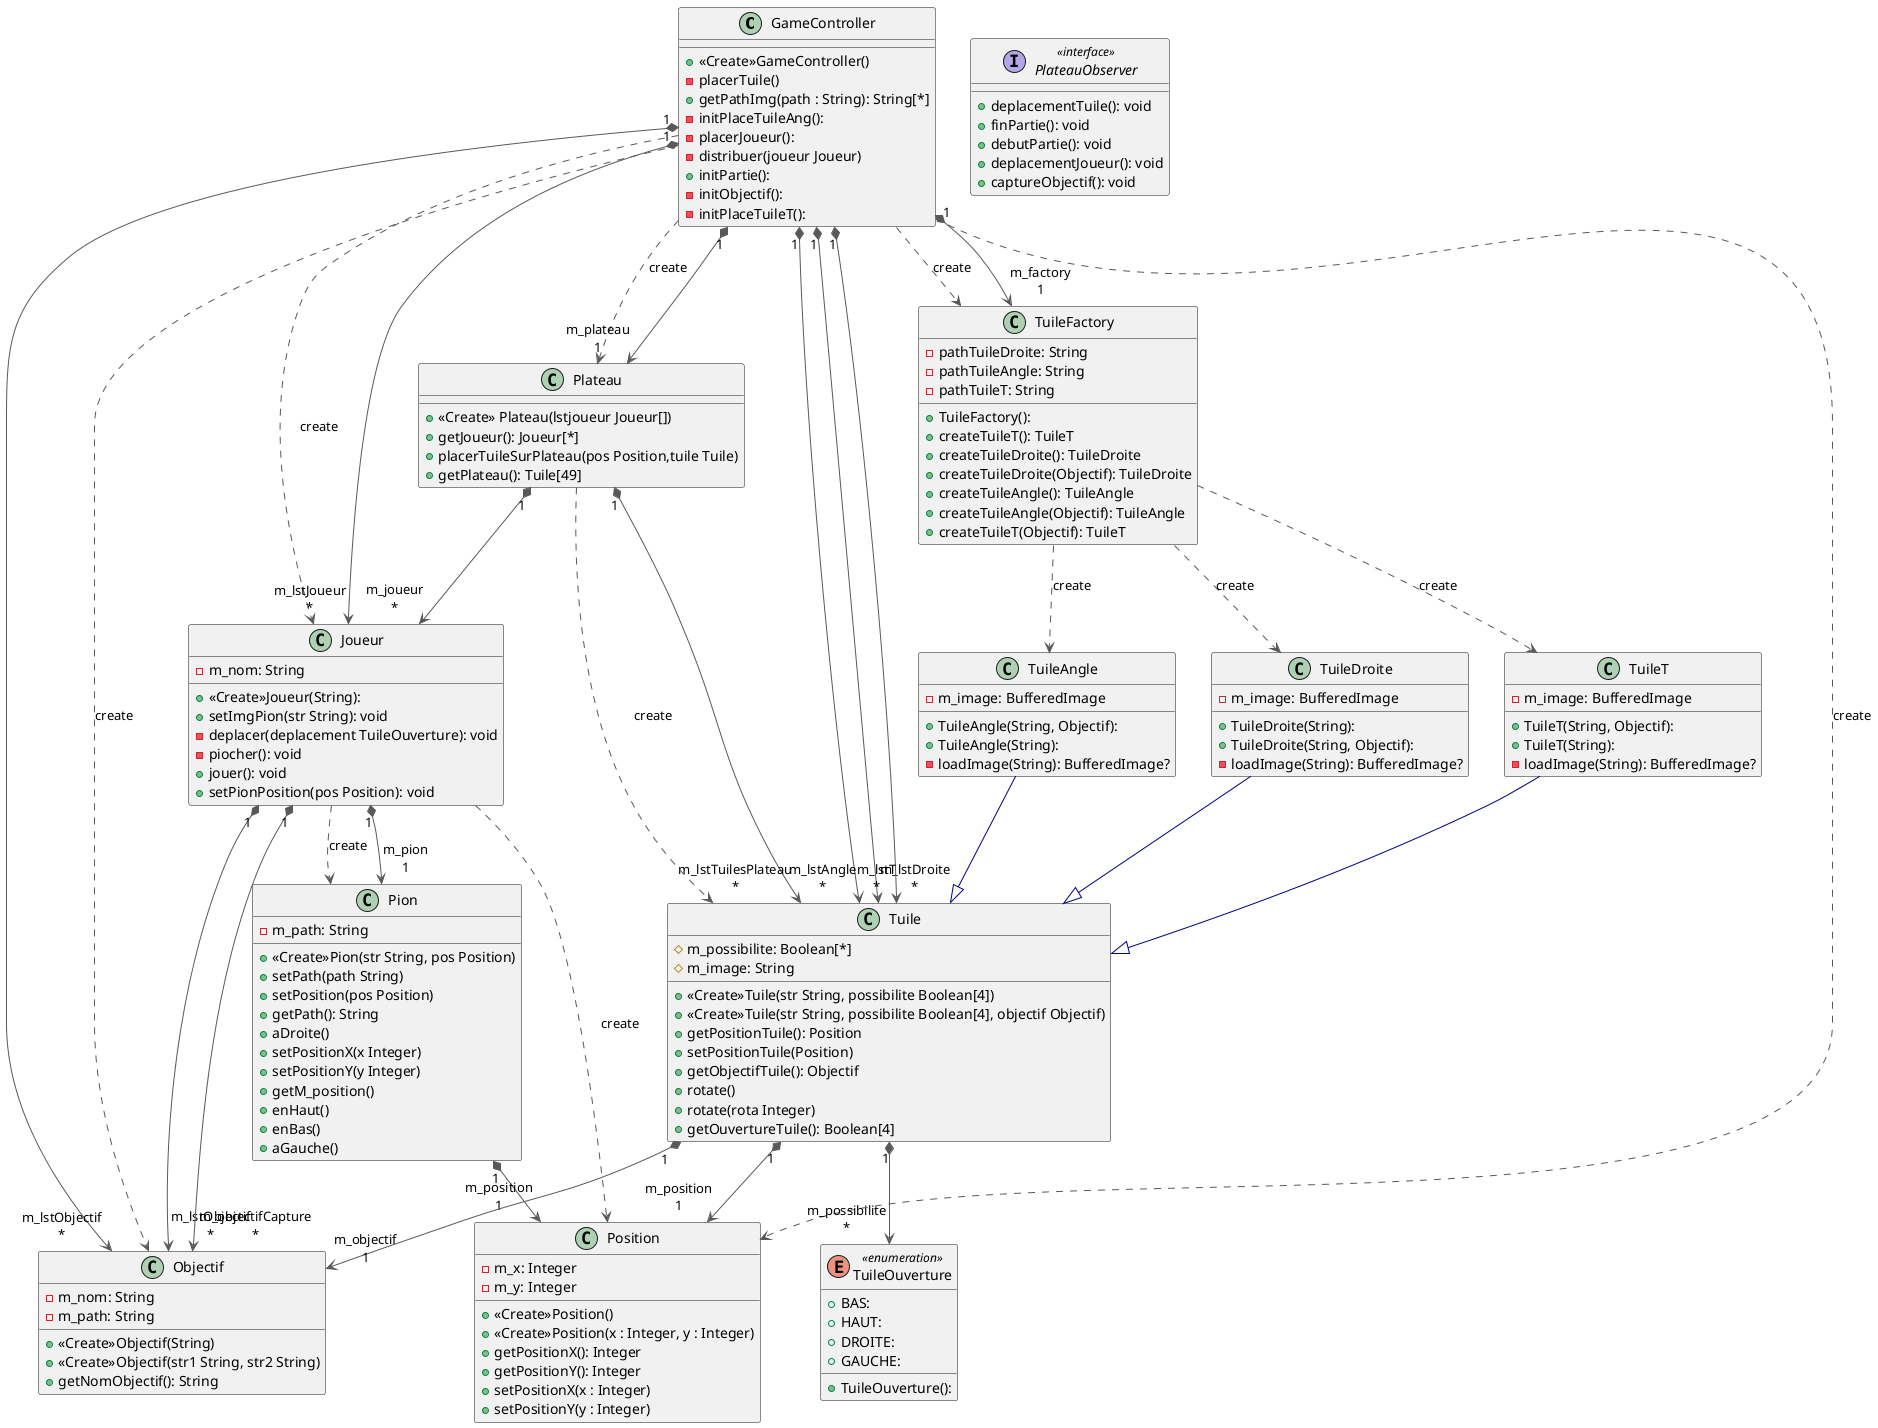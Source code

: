 @startuml

class GameController {
  + <<Create>>GameController()
  - placerTuile()
  + getPathImg(path : String): String[*]
  - initPlaceTuileAng():
  - placerJoueur():
  - distribuer(joueur Joueur)
  + initPartie():
  - initObjectif():
  - initPlaceTuileT():
}
class Joueur {
  + <<Create>>Joueur(String):
  - m_nom: String
  + setImgPion(str String): void
  - deplacer(deplacement TuileOuverture): void
  - piocher(): void
  + jouer(): void
  + setPionPosition(pos Position): void
}
class Objectif {
  + <<Create>>Objectif(String)
  + <<Create>>Objectif(str1 String, str2 String)
  - m_nom: String
  - m_path: String
  + getNomObjectif(): String
}
class Pion {
  +<<Create>>Pion(str String, pos Position)
  - m_path: String
  + setPath(path String)
  + setPosition(pos Position)
  + getPath(): String
  + aDroite()
  + setPositionX(x Integer)
  + setPositionY(y Integer)
  + getM_position()
  + enHaut()
  + enBas()
  + aGauche()
}
class Plateau {
  +<<Create>> Plateau(lstjoueur Joueur[])
  + getJoueur(): Joueur[*]
  + placerTuileSurPlateau(pos Position,tuile Tuile)
  + getPlateau(): Tuile[49]
}
interface PlateauObserver << interface >> {
  + deplacementTuile(): void
  + finPartie(): void
  + debutPartie(): void
  + deplacementJoueur(): void
  + captureObjectif(): void
}
class Position {
  +<<Create>>Position()
  + <<Create>>Position(x : Integer, y : Integer)
  - m_x: Integer
  - m_y: Integer
  + getPositionX(): Integer
  + getPositionY(): Integer
  + setPositionX(x : Integer)
  + setPositionY(y : Integer)
}
class Tuile {
  + <<Create>>Tuile(str String, possibilite Boolean[4])
  + <<Create>>Tuile(str String, possibilite Boolean[4], objectif Objectif)
  # m_possibilite: Boolean[*]
  # m_image: String
  + getPositionTuile(): Position
  + setPositionTuile(Position)
  + getObjectifTuile(): Objectif
  + rotate()
  + rotate(rota Integer)
  + getOuvertureTuile(): Boolean[4]
}
class TuileAngle {
  + TuileAngle(String, Objectif):
  + TuileAngle(String):
  - m_image: BufferedImage
  - loadImage(String): BufferedImage?
}
class TuileDroite {
  + TuileDroite(String):
  + TuileDroite(String, Objectif):
  - m_image: BufferedImage
  - loadImage(String): BufferedImage?
}
class TuileFactory {
  + TuileFactory():
  - pathTuileDroite: String
  - pathTuileAngle: String
  - pathTuileT: String
  + createTuileT(): TuileT
  + createTuileDroite(): TuileDroite
  + createTuileDroite(Objectif): TuileDroite
  + createTuileAngle(): TuileAngle
  + createTuileAngle(Objectif): TuileAngle
  + createTuileT(Objectif): TuileT
}
enum TuileOuverture << enumeration >> {
  + TuileOuverture():
  + BAS:
  + HAUT:
  + DROITE:
  + GAUCHE:
}
class TuileT {
  + TuileT(String, Objectif):
  + TuileT(String):
  - m_image: BufferedImage
  - loadImage(String): BufferedImage?
}

GameController   -[#595959,dashed]->  Joueur          : "«create»"
GameController  "1" *-[#595959,plain]-> "m_lstJoueur\n*" Joueur
GameController  "1" *-[#595959,plain]-> "m_lstObjectif\n*" Objectif
GameController   -[#595959,dashed]->  Objectif        : "«create»"
GameController   -[#595959,dashed]->  Plateau         : "«create»"
GameController  "1" *-[#595959,plain]-> "m_plateau\n1" Plateau
GameController   -[#595959,dashed]->  Position        : "«create»"
GameController  "1" *-[#595959,plain]-> "m_lstAngle\n*" Tuile
GameController  "1" *-[#595959,plain]-> "m_lstDroite\n*" Tuile
GameController   -[#595959,dashed]->  TuileFactory    : "«create»"
GameController  "1" *-[#595959,plain]-> "m_factory\n1" TuileFactory
GameController  "1" *-[#595959,plain]-> "m_lstT\n*" Tuile
Joueur          "1" *-[#595959,plain]-> "m_lstObjectif\n*" Objectif
Joueur          "1" *-[#595959,plain]-> "m_objectifCapture\n*" Objectif
Joueur          "1" *-[#595959,plain]-> "m_pion\n1" Pion
Joueur           -[#595959,dashed]->  Pion            : "«create»"
Joueur           -[#595959,dashed]->  Position        : "«create»"
Pion            "1" *-[#595959,plain]-> "m_position\n1" Position
Plateau         "1" *-[#595959,plain]-> "m_joueur\n*" Joueur
Plateau         "1" *-[#595959,plain]-> "m_lstTuilesPlateau\n*" Tuile
Plateau          -[#595959,dashed]->  Tuile           : "«create»"
Tuile           "1" *-[#595959,plain]-> "m_objectif\n1" Objectif
Tuile           "1" *-[#595959,plain]-> "m_position\n1" Position
Tuile           "1" *-[#595959,plain]-> "m_possibilite\n*" TuileOuverture
TuileAngle       -[#000082,plain]-^  Tuile
TuileDroite      -[#000082,plain]-^  Tuile
TuileFactory     -[#595959,dashed]->  TuileAngle      : "«create»"
TuileFactory     -[#595959,dashed]->  TuileDroite     : "«create»"
TuileFactory     -[#595959,dashed]->  TuileT          : "«create»"
TuileT           -[#000082,plain]-^  Tuile
@enduml
